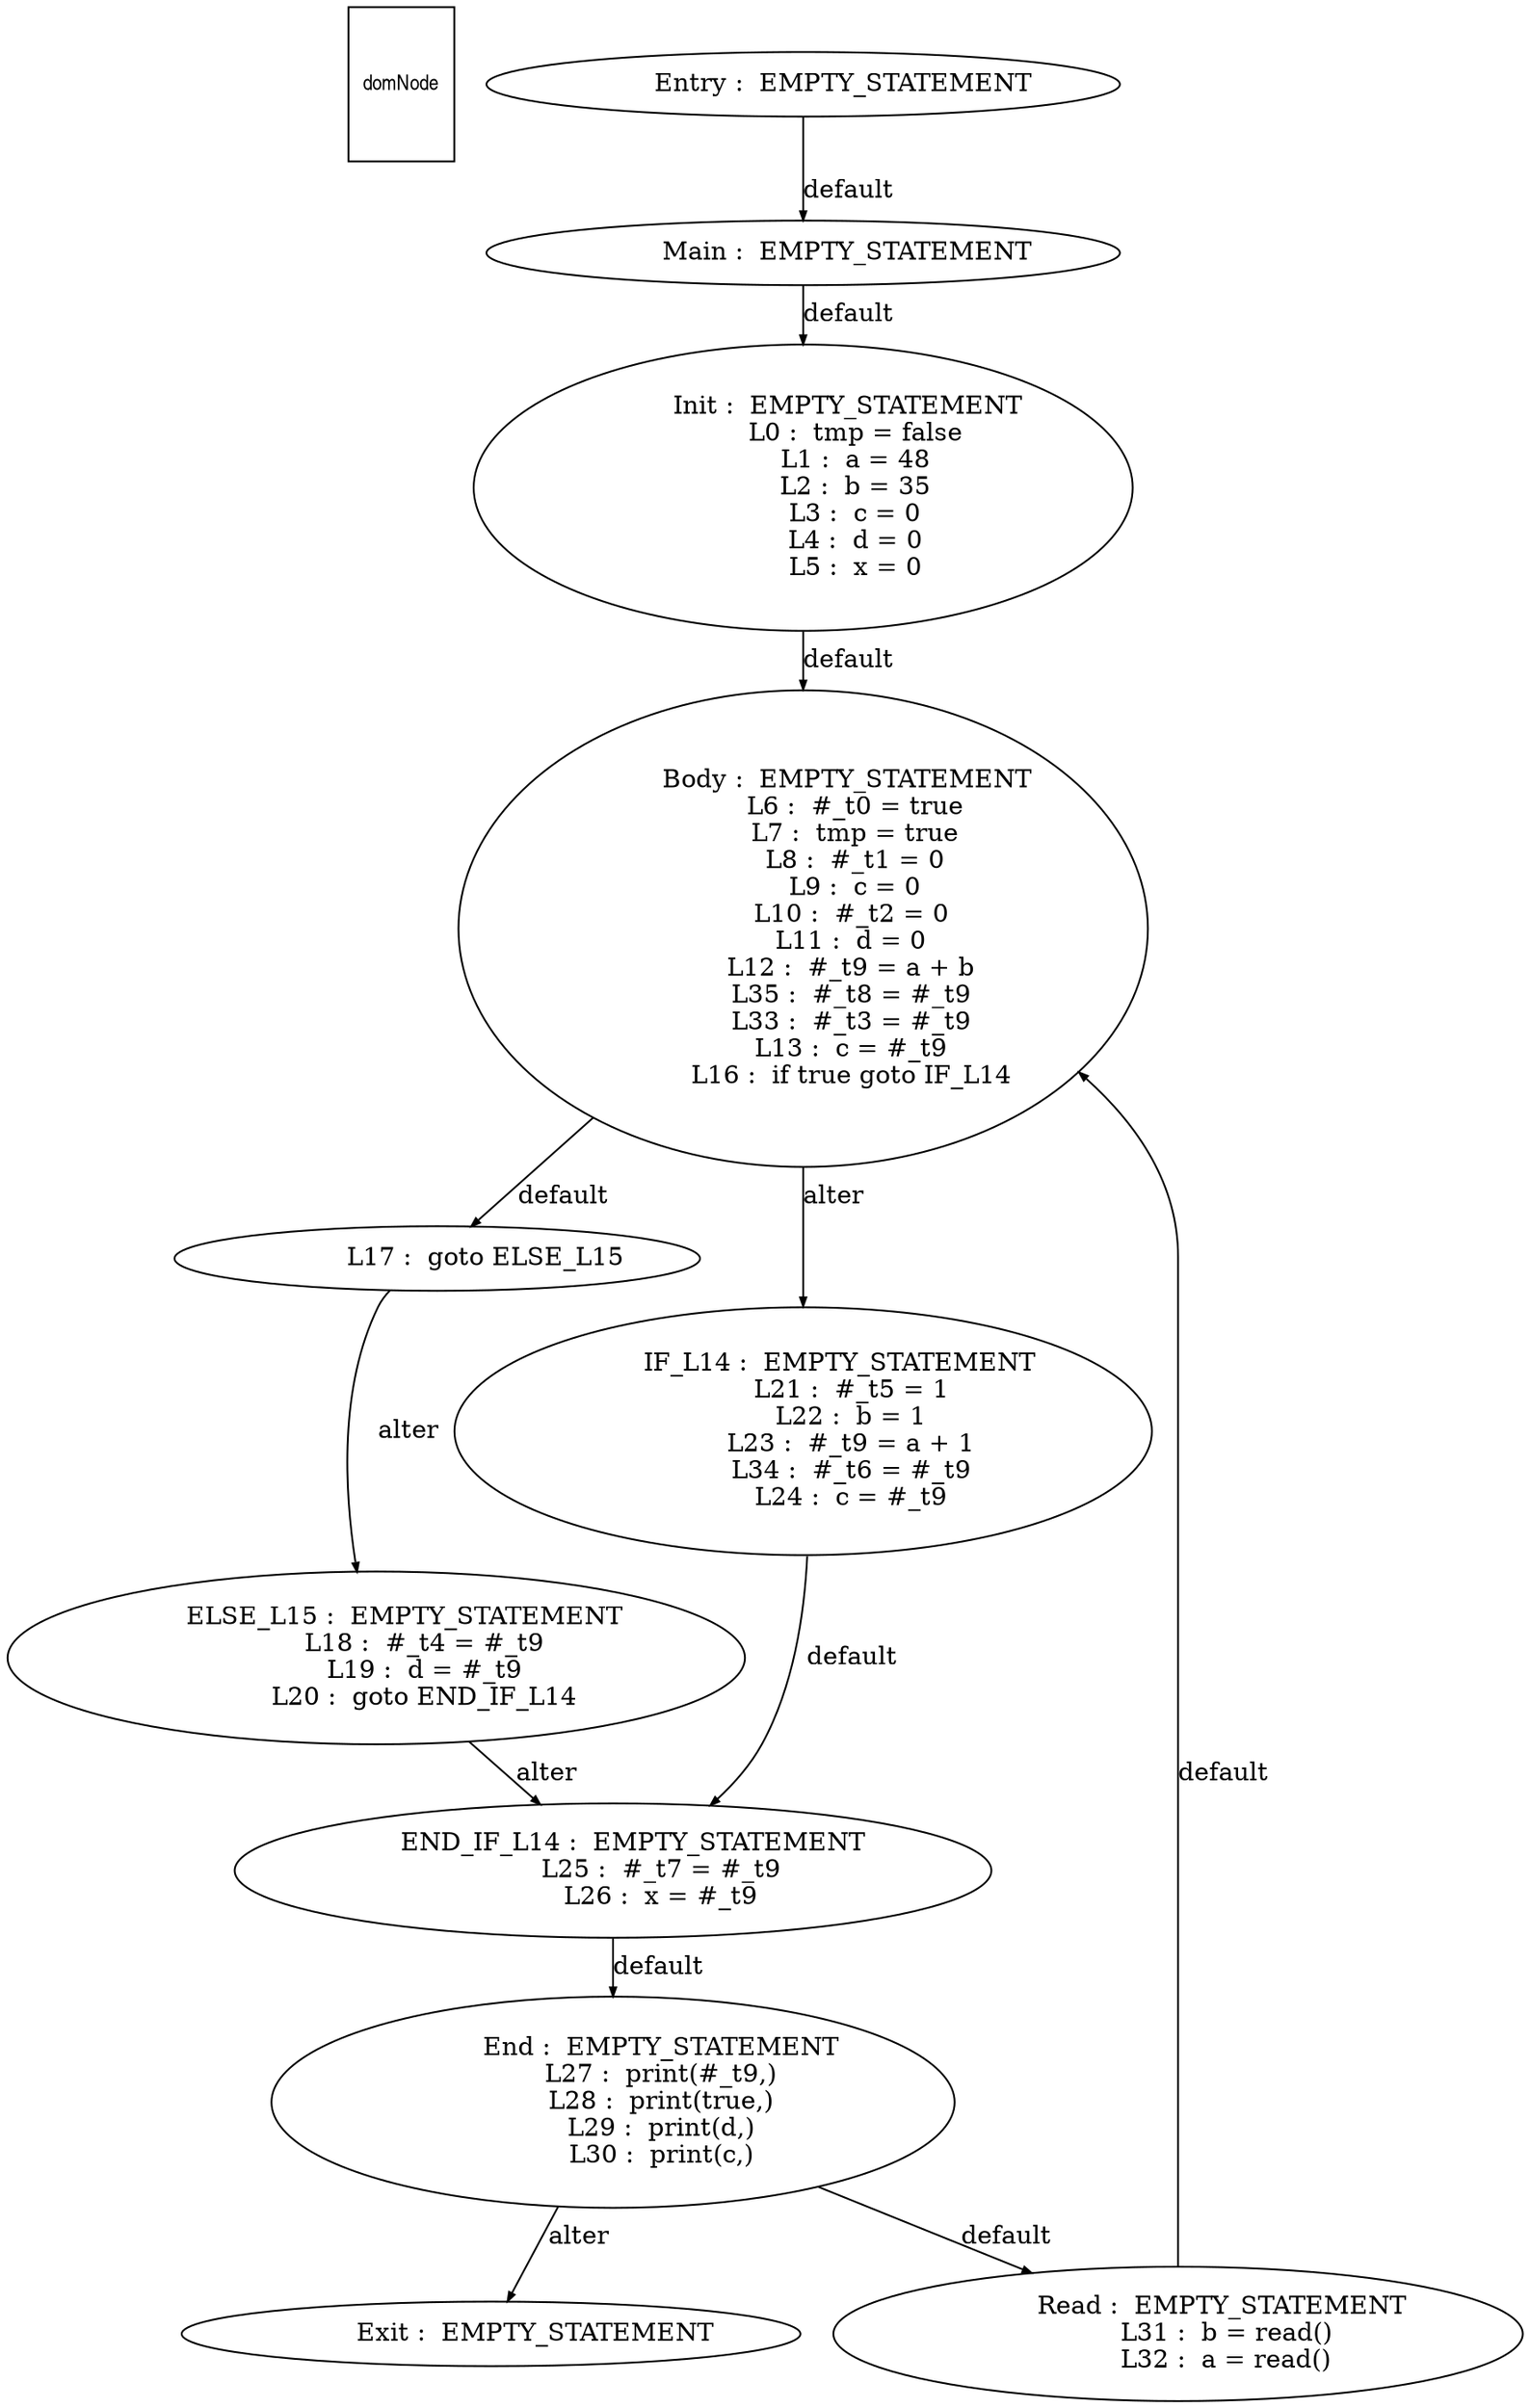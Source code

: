 digraph G {
  ranksep=.25;
  edge [arrowsize=.5]
  domNode [shape=rectangle, fontname="ArialNarrow",
        fontsize=12,  height=1.2];
  "           Main :  EMPTY_STATEMENT
"; "           Init :  EMPTY_STATEMENT
             L0 :  tmp = false
             L1 :  a = 48
             L2 :  b = 35
             L3 :  c = 0
             L4 :  d = 0
             L5 :  x = 0
"; "           Body :  EMPTY_STATEMENT
             L6 :  #_t0 = true
             L7 :  tmp = true
             L8 :  #_t1 = 0
             L9 :  c = 0
            L10 :  #_t2 = 0
            L11 :  d = 0
            L12 :  #_t9 = a + b
            L35 :  #_t8 = #_t9
            L33 :  #_t3 = #_t9
            L13 :  c = #_t9
            L16 :  if true goto IF_L14
"; "            L17 :  goto ELSE_L15
"; "       ELSE_L15 :  EMPTY_STATEMENT
            L18 :  #_t4 = #_t9
            L19 :  d = #_t9
            L20 :  goto END_IF_L14
"; "         IF_L14 :  EMPTY_STATEMENT
            L21 :  #_t5 = 1
            L22 :  b = 1
            L23 :  #_t9 = a + 1
            L34 :  #_t6 = #_t9
            L24 :  c = #_t9
"; "     END_IF_L14 :  EMPTY_STATEMENT
            L25 :  #_t7 = #_t9
            L26 :  x = #_t9
"; "          Entry :  EMPTY_STATEMENT
"; "            End :  EMPTY_STATEMENT
            L27 :  print(#_t9,)
            L28 :  print(true,)
            L29 :  print(d,)
            L30 :  print(c,)
"; "           Exit :  EMPTY_STATEMENT
"; "           Read :  EMPTY_STATEMENT
            L31 :  b = read()
            L32 :  a = read()
"; 
  "           Main :  EMPTY_STATEMENT
" -> "           Init :  EMPTY_STATEMENT
             L0 :  tmp = false
             L1 :  a = 48
             L2 :  b = 35
             L3 :  c = 0
             L4 :  d = 0
             L5 :  x = 0
"  [label="default"];
  "           Init :  EMPTY_STATEMENT
             L0 :  tmp = false
             L1 :  a = 48
             L2 :  b = 35
             L3 :  c = 0
             L4 :  d = 0
             L5 :  x = 0
" -> "           Body :  EMPTY_STATEMENT
             L6 :  #_t0 = true
             L7 :  tmp = true
             L8 :  #_t1 = 0
             L9 :  c = 0
            L10 :  #_t2 = 0
            L11 :  d = 0
            L12 :  #_t9 = a + b
            L35 :  #_t8 = #_t9
            L33 :  #_t3 = #_t9
            L13 :  c = #_t9
            L16 :  if true goto IF_L14
"  [label="default"];
  "           Body :  EMPTY_STATEMENT
             L6 :  #_t0 = true
             L7 :  tmp = true
             L8 :  #_t1 = 0
             L9 :  c = 0
            L10 :  #_t2 = 0
            L11 :  d = 0
            L12 :  #_t9 = a + b
            L35 :  #_t8 = #_t9
            L33 :  #_t3 = #_t9
            L13 :  c = #_t9
            L16 :  if true goto IF_L14
" -> "            L17 :  goto ELSE_L15
"  [label="default"];
  "           Body :  EMPTY_STATEMENT
             L6 :  #_t0 = true
             L7 :  tmp = true
             L8 :  #_t1 = 0
             L9 :  c = 0
            L10 :  #_t2 = 0
            L11 :  d = 0
            L12 :  #_t9 = a + b
            L35 :  #_t8 = #_t9
            L33 :  #_t3 = #_t9
            L13 :  c = #_t9
            L16 :  if true goto IF_L14
" -> "         IF_L14 :  EMPTY_STATEMENT
            L21 :  #_t5 = 1
            L22 :  b = 1
            L23 :  #_t9 = a + 1
            L34 :  #_t6 = #_t9
            L24 :  c = #_t9
"  [label="alter"];
  "            L17 :  goto ELSE_L15
" -> "       ELSE_L15 :  EMPTY_STATEMENT
            L18 :  #_t4 = #_t9
            L19 :  d = #_t9
            L20 :  goto END_IF_L14
"  [label="alter"];
  "       ELSE_L15 :  EMPTY_STATEMENT
            L18 :  #_t4 = #_t9
            L19 :  d = #_t9
            L20 :  goto END_IF_L14
" -> "     END_IF_L14 :  EMPTY_STATEMENT
            L25 :  #_t7 = #_t9
            L26 :  x = #_t9
"  [label="alter"];
  "         IF_L14 :  EMPTY_STATEMENT
            L21 :  #_t5 = 1
            L22 :  b = 1
            L23 :  #_t9 = a + 1
            L34 :  #_t6 = #_t9
            L24 :  c = #_t9
" -> "     END_IF_L14 :  EMPTY_STATEMENT
            L25 :  #_t7 = #_t9
            L26 :  x = #_t9
"  [label="default"];
  "     END_IF_L14 :  EMPTY_STATEMENT
            L25 :  #_t7 = #_t9
            L26 :  x = #_t9
" -> "            End :  EMPTY_STATEMENT
            L27 :  print(#_t9,)
            L28 :  print(true,)
            L29 :  print(d,)
            L30 :  print(c,)
"  [label="default"];
  "          Entry :  EMPTY_STATEMENT
" -> "           Main :  EMPTY_STATEMENT
"  [label="default"];
  "            End :  EMPTY_STATEMENT
            L27 :  print(#_t9,)
            L28 :  print(true,)
            L29 :  print(d,)
            L30 :  print(c,)
" -> "           Read :  EMPTY_STATEMENT
            L31 :  b = read()
            L32 :  a = read()
"  [label="default"];
  "            End :  EMPTY_STATEMENT
            L27 :  print(#_t9,)
            L28 :  print(true,)
            L29 :  print(d,)
            L30 :  print(c,)
" -> "           Exit :  EMPTY_STATEMENT
"  [label="alter"];
  "           Read :  EMPTY_STATEMENT
            L31 :  b = read()
            L32 :  a = read()
" -> "           Body :  EMPTY_STATEMENT
             L6 :  #_t0 = true
             L7 :  tmp = true
             L8 :  #_t1 = 0
             L9 :  c = 0
            L10 :  #_t2 = 0
            L11 :  d = 0
            L12 :  #_t9 = a + b
            L35 :  #_t8 = #_t9
            L33 :  #_t3 = #_t9
            L13 :  c = #_t9
            L16 :  if true goto IF_L14
"  [label="default"];
}
